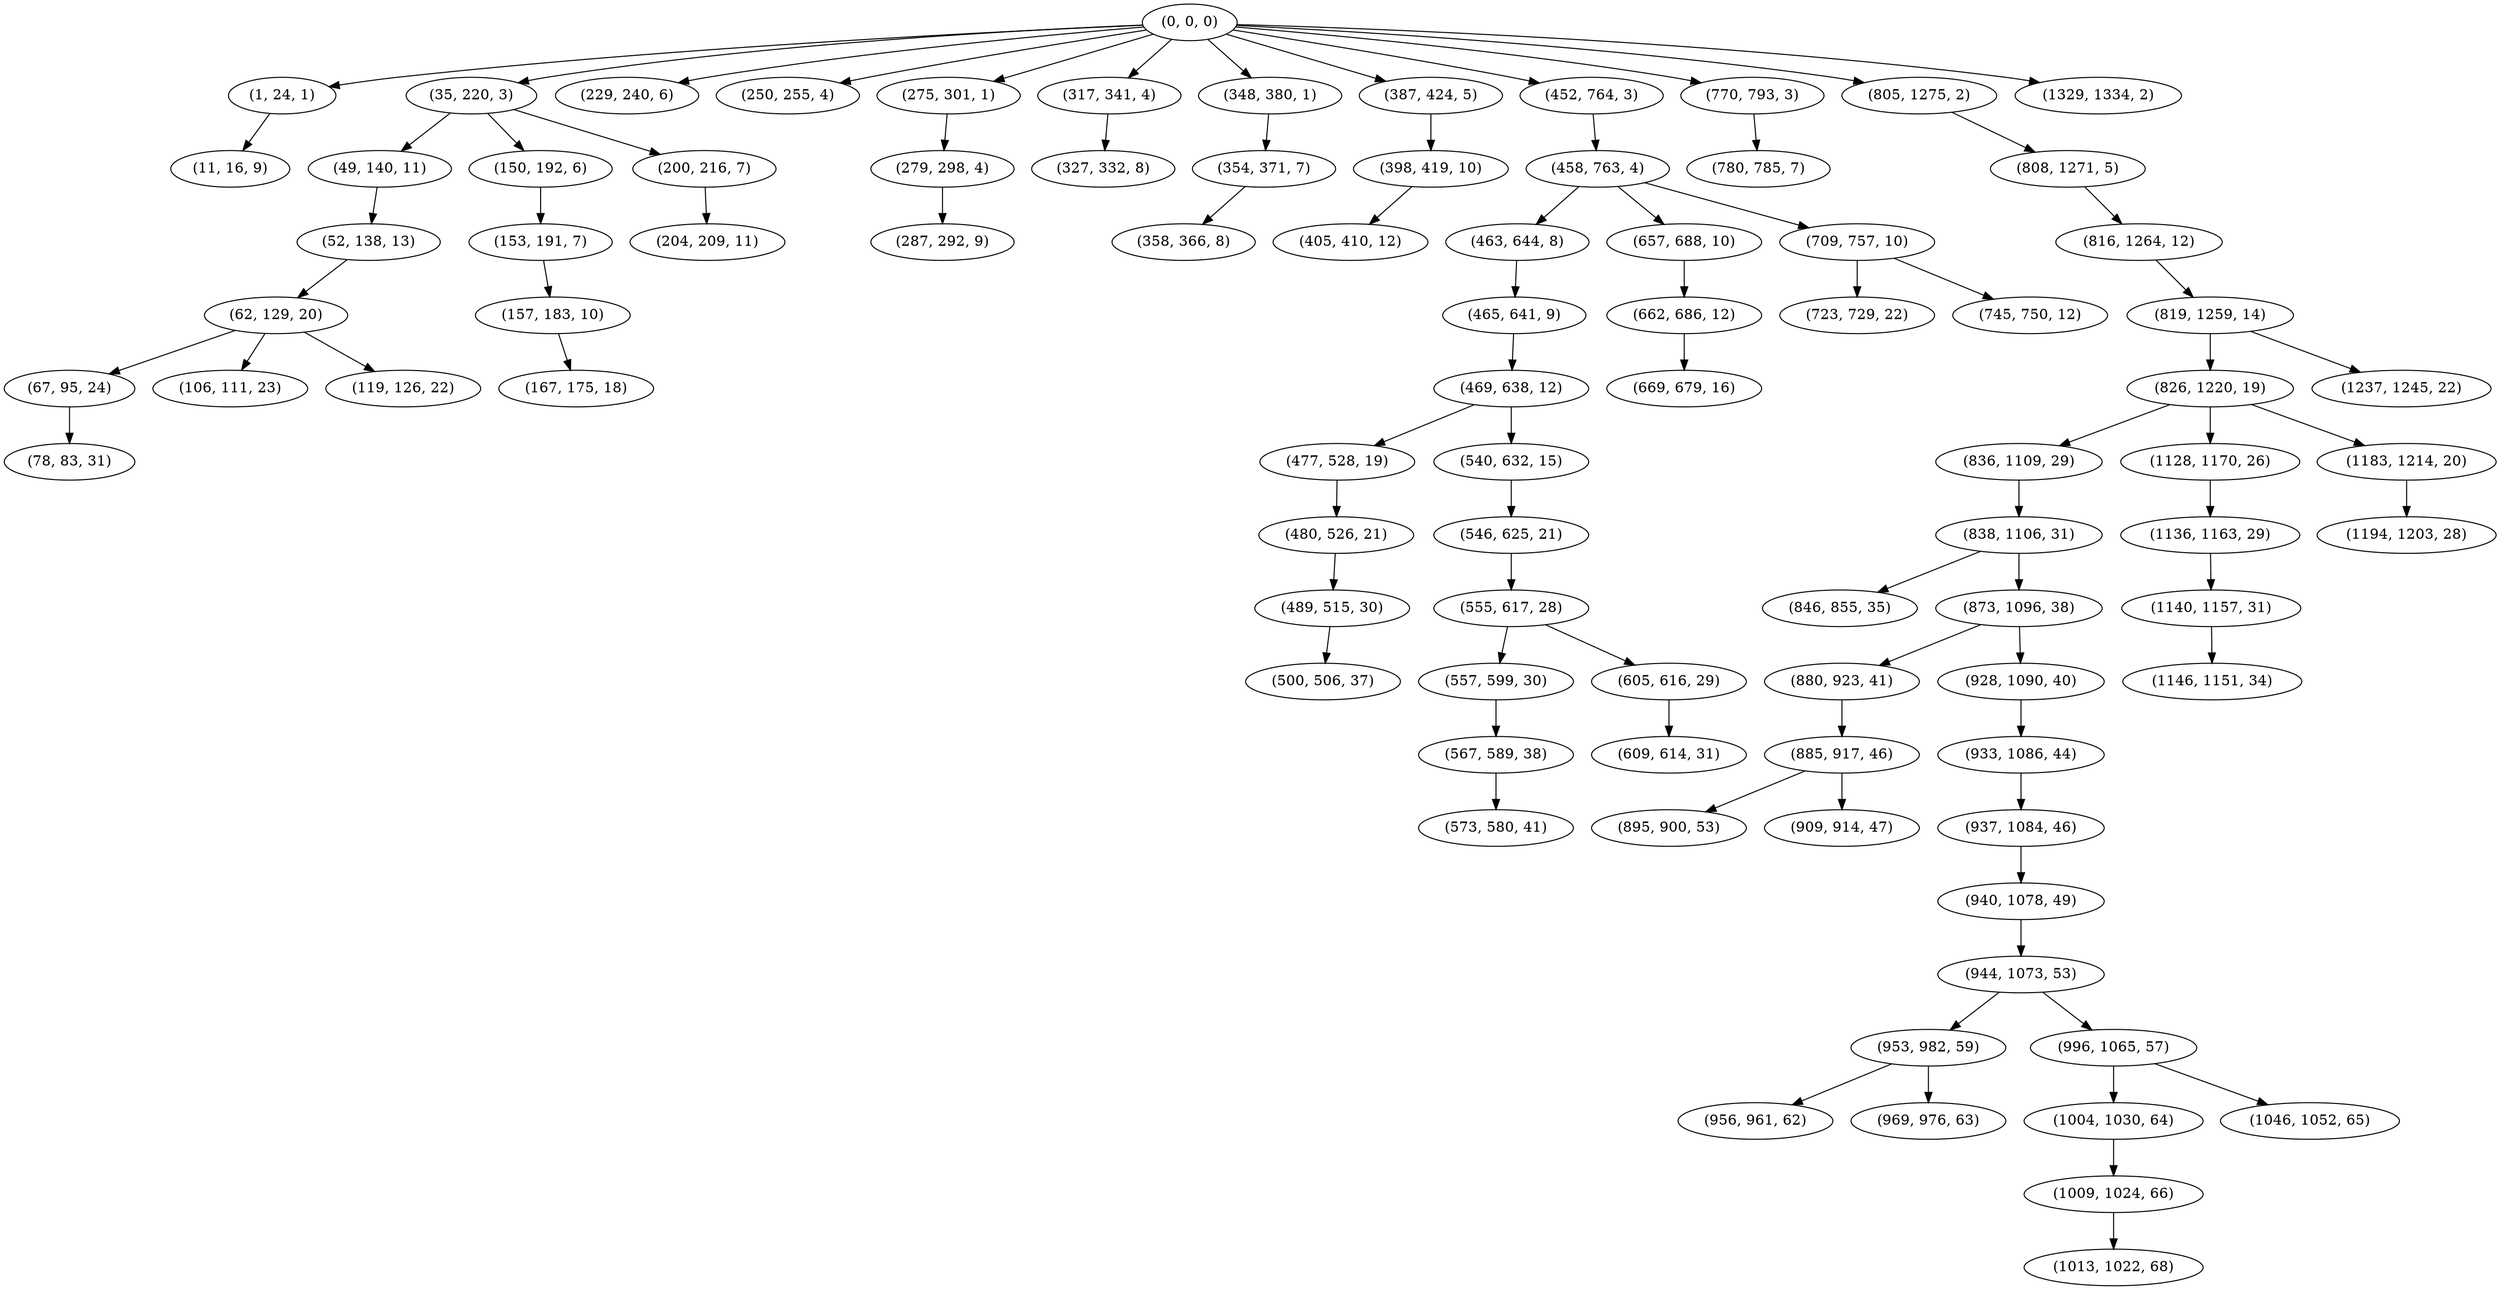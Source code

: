 digraph tree {
    "(0, 0, 0)";
    "(1, 24, 1)";
    "(11, 16, 9)";
    "(35, 220, 3)";
    "(49, 140, 11)";
    "(52, 138, 13)";
    "(62, 129, 20)";
    "(67, 95, 24)";
    "(78, 83, 31)";
    "(106, 111, 23)";
    "(119, 126, 22)";
    "(150, 192, 6)";
    "(153, 191, 7)";
    "(157, 183, 10)";
    "(167, 175, 18)";
    "(200, 216, 7)";
    "(204, 209, 11)";
    "(229, 240, 6)";
    "(250, 255, 4)";
    "(275, 301, 1)";
    "(279, 298, 4)";
    "(287, 292, 9)";
    "(317, 341, 4)";
    "(327, 332, 8)";
    "(348, 380, 1)";
    "(354, 371, 7)";
    "(358, 366, 8)";
    "(387, 424, 5)";
    "(398, 419, 10)";
    "(405, 410, 12)";
    "(452, 764, 3)";
    "(458, 763, 4)";
    "(463, 644, 8)";
    "(465, 641, 9)";
    "(469, 638, 12)";
    "(477, 528, 19)";
    "(480, 526, 21)";
    "(489, 515, 30)";
    "(500, 506, 37)";
    "(540, 632, 15)";
    "(546, 625, 21)";
    "(555, 617, 28)";
    "(557, 599, 30)";
    "(567, 589, 38)";
    "(573, 580, 41)";
    "(605, 616, 29)";
    "(609, 614, 31)";
    "(657, 688, 10)";
    "(662, 686, 12)";
    "(669, 679, 16)";
    "(709, 757, 10)";
    "(723, 729, 22)";
    "(745, 750, 12)";
    "(770, 793, 3)";
    "(780, 785, 7)";
    "(805, 1275, 2)";
    "(808, 1271, 5)";
    "(816, 1264, 12)";
    "(819, 1259, 14)";
    "(826, 1220, 19)";
    "(836, 1109, 29)";
    "(838, 1106, 31)";
    "(846, 855, 35)";
    "(873, 1096, 38)";
    "(880, 923, 41)";
    "(885, 917, 46)";
    "(895, 900, 53)";
    "(909, 914, 47)";
    "(928, 1090, 40)";
    "(933, 1086, 44)";
    "(937, 1084, 46)";
    "(940, 1078, 49)";
    "(944, 1073, 53)";
    "(953, 982, 59)";
    "(956, 961, 62)";
    "(969, 976, 63)";
    "(996, 1065, 57)";
    "(1004, 1030, 64)";
    "(1009, 1024, 66)";
    "(1013, 1022, 68)";
    "(1046, 1052, 65)";
    "(1128, 1170, 26)";
    "(1136, 1163, 29)";
    "(1140, 1157, 31)";
    "(1146, 1151, 34)";
    "(1183, 1214, 20)";
    "(1194, 1203, 28)";
    "(1237, 1245, 22)";
    "(1329, 1334, 2)";
    "(0, 0, 0)" -> "(1, 24, 1)";
    "(0, 0, 0)" -> "(35, 220, 3)";
    "(0, 0, 0)" -> "(229, 240, 6)";
    "(0, 0, 0)" -> "(250, 255, 4)";
    "(0, 0, 0)" -> "(275, 301, 1)";
    "(0, 0, 0)" -> "(317, 341, 4)";
    "(0, 0, 0)" -> "(348, 380, 1)";
    "(0, 0, 0)" -> "(387, 424, 5)";
    "(0, 0, 0)" -> "(452, 764, 3)";
    "(0, 0, 0)" -> "(770, 793, 3)";
    "(0, 0, 0)" -> "(805, 1275, 2)";
    "(0, 0, 0)" -> "(1329, 1334, 2)";
    "(1, 24, 1)" -> "(11, 16, 9)";
    "(35, 220, 3)" -> "(49, 140, 11)";
    "(35, 220, 3)" -> "(150, 192, 6)";
    "(35, 220, 3)" -> "(200, 216, 7)";
    "(49, 140, 11)" -> "(52, 138, 13)";
    "(52, 138, 13)" -> "(62, 129, 20)";
    "(62, 129, 20)" -> "(67, 95, 24)";
    "(62, 129, 20)" -> "(106, 111, 23)";
    "(62, 129, 20)" -> "(119, 126, 22)";
    "(67, 95, 24)" -> "(78, 83, 31)";
    "(150, 192, 6)" -> "(153, 191, 7)";
    "(153, 191, 7)" -> "(157, 183, 10)";
    "(157, 183, 10)" -> "(167, 175, 18)";
    "(200, 216, 7)" -> "(204, 209, 11)";
    "(275, 301, 1)" -> "(279, 298, 4)";
    "(279, 298, 4)" -> "(287, 292, 9)";
    "(317, 341, 4)" -> "(327, 332, 8)";
    "(348, 380, 1)" -> "(354, 371, 7)";
    "(354, 371, 7)" -> "(358, 366, 8)";
    "(387, 424, 5)" -> "(398, 419, 10)";
    "(398, 419, 10)" -> "(405, 410, 12)";
    "(452, 764, 3)" -> "(458, 763, 4)";
    "(458, 763, 4)" -> "(463, 644, 8)";
    "(458, 763, 4)" -> "(657, 688, 10)";
    "(458, 763, 4)" -> "(709, 757, 10)";
    "(463, 644, 8)" -> "(465, 641, 9)";
    "(465, 641, 9)" -> "(469, 638, 12)";
    "(469, 638, 12)" -> "(477, 528, 19)";
    "(469, 638, 12)" -> "(540, 632, 15)";
    "(477, 528, 19)" -> "(480, 526, 21)";
    "(480, 526, 21)" -> "(489, 515, 30)";
    "(489, 515, 30)" -> "(500, 506, 37)";
    "(540, 632, 15)" -> "(546, 625, 21)";
    "(546, 625, 21)" -> "(555, 617, 28)";
    "(555, 617, 28)" -> "(557, 599, 30)";
    "(555, 617, 28)" -> "(605, 616, 29)";
    "(557, 599, 30)" -> "(567, 589, 38)";
    "(567, 589, 38)" -> "(573, 580, 41)";
    "(605, 616, 29)" -> "(609, 614, 31)";
    "(657, 688, 10)" -> "(662, 686, 12)";
    "(662, 686, 12)" -> "(669, 679, 16)";
    "(709, 757, 10)" -> "(723, 729, 22)";
    "(709, 757, 10)" -> "(745, 750, 12)";
    "(770, 793, 3)" -> "(780, 785, 7)";
    "(805, 1275, 2)" -> "(808, 1271, 5)";
    "(808, 1271, 5)" -> "(816, 1264, 12)";
    "(816, 1264, 12)" -> "(819, 1259, 14)";
    "(819, 1259, 14)" -> "(826, 1220, 19)";
    "(819, 1259, 14)" -> "(1237, 1245, 22)";
    "(826, 1220, 19)" -> "(836, 1109, 29)";
    "(826, 1220, 19)" -> "(1128, 1170, 26)";
    "(826, 1220, 19)" -> "(1183, 1214, 20)";
    "(836, 1109, 29)" -> "(838, 1106, 31)";
    "(838, 1106, 31)" -> "(846, 855, 35)";
    "(838, 1106, 31)" -> "(873, 1096, 38)";
    "(873, 1096, 38)" -> "(880, 923, 41)";
    "(873, 1096, 38)" -> "(928, 1090, 40)";
    "(880, 923, 41)" -> "(885, 917, 46)";
    "(885, 917, 46)" -> "(895, 900, 53)";
    "(885, 917, 46)" -> "(909, 914, 47)";
    "(928, 1090, 40)" -> "(933, 1086, 44)";
    "(933, 1086, 44)" -> "(937, 1084, 46)";
    "(937, 1084, 46)" -> "(940, 1078, 49)";
    "(940, 1078, 49)" -> "(944, 1073, 53)";
    "(944, 1073, 53)" -> "(953, 982, 59)";
    "(944, 1073, 53)" -> "(996, 1065, 57)";
    "(953, 982, 59)" -> "(956, 961, 62)";
    "(953, 982, 59)" -> "(969, 976, 63)";
    "(996, 1065, 57)" -> "(1004, 1030, 64)";
    "(996, 1065, 57)" -> "(1046, 1052, 65)";
    "(1004, 1030, 64)" -> "(1009, 1024, 66)";
    "(1009, 1024, 66)" -> "(1013, 1022, 68)";
    "(1128, 1170, 26)" -> "(1136, 1163, 29)";
    "(1136, 1163, 29)" -> "(1140, 1157, 31)";
    "(1140, 1157, 31)" -> "(1146, 1151, 34)";
    "(1183, 1214, 20)" -> "(1194, 1203, 28)";
}
